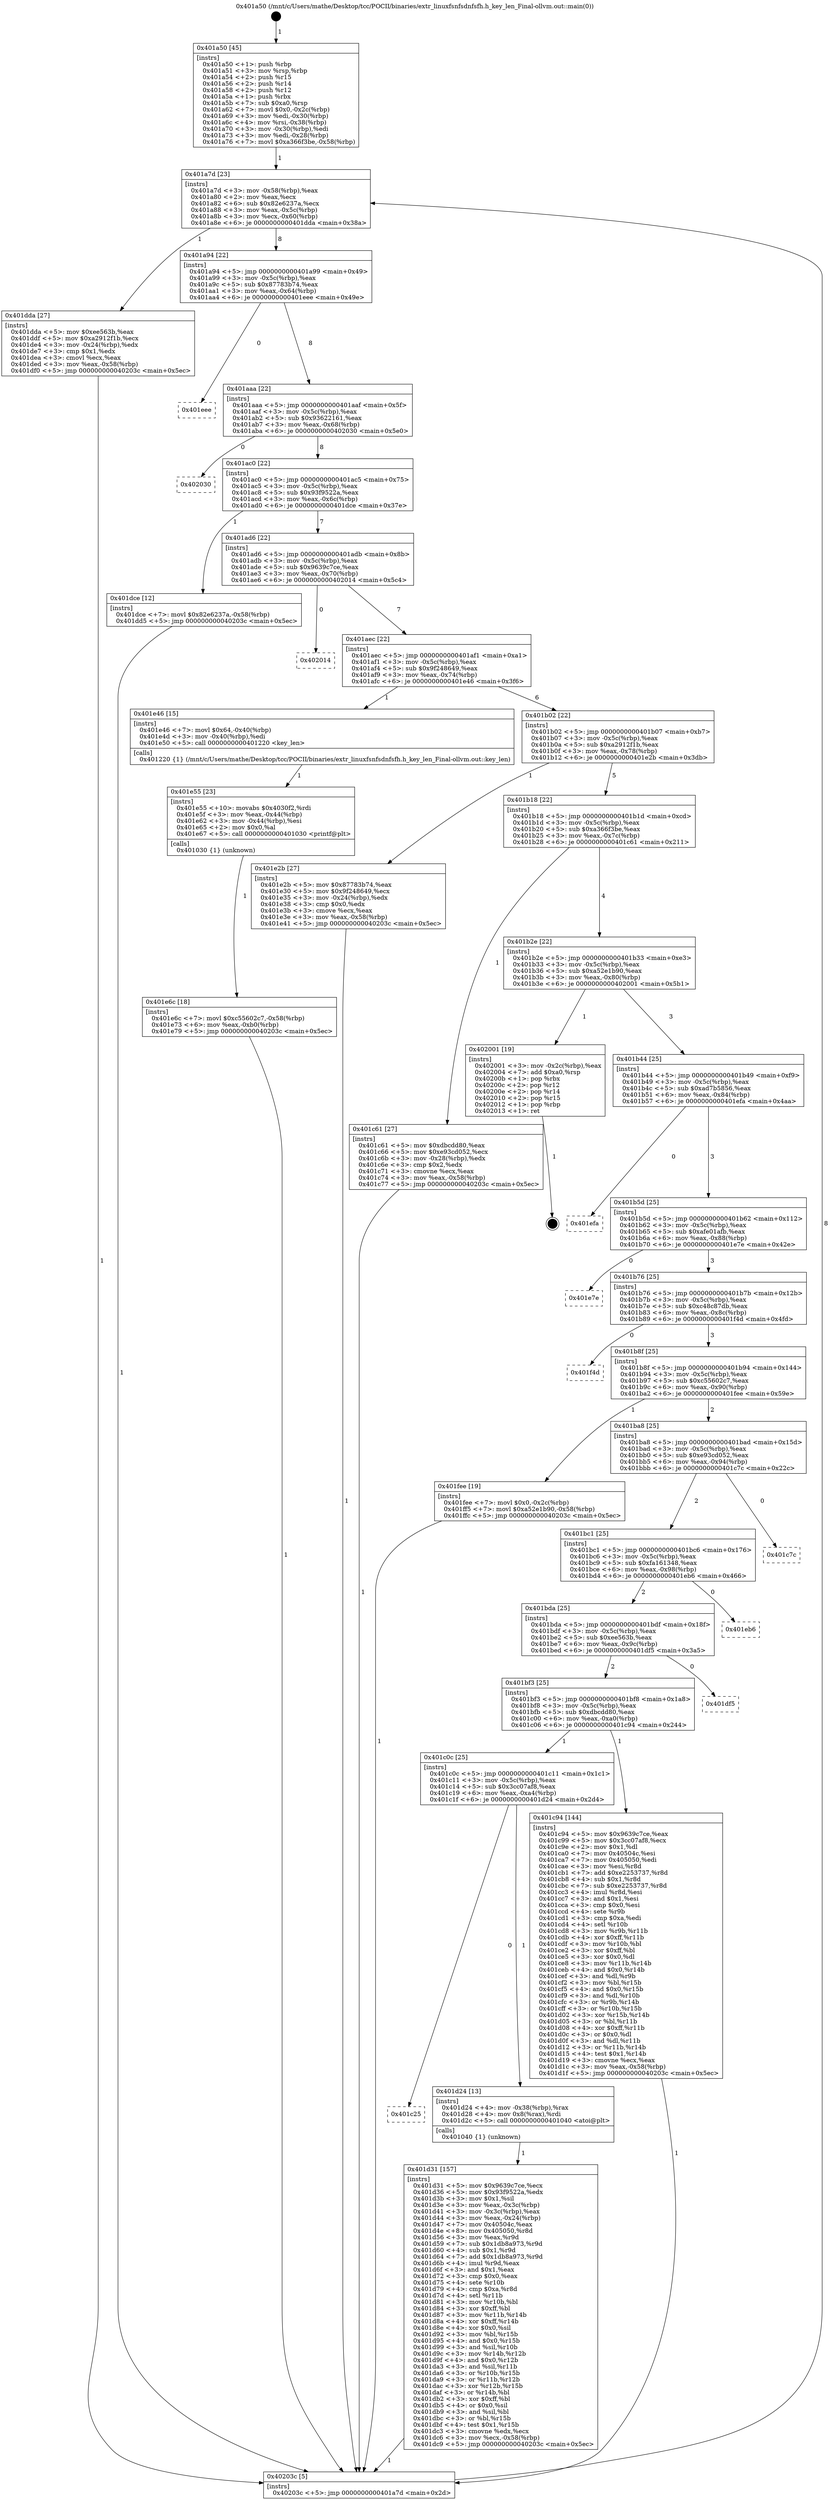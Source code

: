 digraph "0x401a50" {
  label = "0x401a50 (/mnt/c/Users/mathe/Desktop/tcc/POCII/binaries/extr_linuxfsnfsdnfsfh.h_key_len_Final-ollvm.out::main(0))"
  labelloc = "t"
  node[shape=record]

  Entry [label="",width=0.3,height=0.3,shape=circle,fillcolor=black,style=filled]
  "0x401a7d" [label="{
     0x401a7d [23]\l
     | [instrs]\l
     &nbsp;&nbsp;0x401a7d \<+3\>: mov -0x58(%rbp),%eax\l
     &nbsp;&nbsp;0x401a80 \<+2\>: mov %eax,%ecx\l
     &nbsp;&nbsp;0x401a82 \<+6\>: sub $0x82e6237a,%ecx\l
     &nbsp;&nbsp;0x401a88 \<+3\>: mov %eax,-0x5c(%rbp)\l
     &nbsp;&nbsp;0x401a8b \<+3\>: mov %ecx,-0x60(%rbp)\l
     &nbsp;&nbsp;0x401a8e \<+6\>: je 0000000000401dda \<main+0x38a\>\l
  }"]
  "0x401dda" [label="{
     0x401dda [27]\l
     | [instrs]\l
     &nbsp;&nbsp;0x401dda \<+5\>: mov $0xee563b,%eax\l
     &nbsp;&nbsp;0x401ddf \<+5\>: mov $0xa2912f1b,%ecx\l
     &nbsp;&nbsp;0x401de4 \<+3\>: mov -0x24(%rbp),%edx\l
     &nbsp;&nbsp;0x401de7 \<+3\>: cmp $0x1,%edx\l
     &nbsp;&nbsp;0x401dea \<+3\>: cmovl %ecx,%eax\l
     &nbsp;&nbsp;0x401ded \<+3\>: mov %eax,-0x58(%rbp)\l
     &nbsp;&nbsp;0x401df0 \<+5\>: jmp 000000000040203c \<main+0x5ec\>\l
  }"]
  "0x401a94" [label="{
     0x401a94 [22]\l
     | [instrs]\l
     &nbsp;&nbsp;0x401a94 \<+5\>: jmp 0000000000401a99 \<main+0x49\>\l
     &nbsp;&nbsp;0x401a99 \<+3\>: mov -0x5c(%rbp),%eax\l
     &nbsp;&nbsp;0x401a9c \<+5\>: sub $0x87783b74,%eax\l
     &nbsp;&nbsp;0x401aa1 \<+3\>: mov %eax,-0x64(%rbp)\l
     &nbsp;&nbsp;0x401aa4 \<+6\>: je 0000000000401eee \<main+0x49e\>\l
  }"]
  Exit [label="",width=0.3,height=0.3,shape=circle,fillcolor=black,style=filled,peripheries=2]
  "0x401eee" [label="{
     0x401eee\l
  }", style=dashed]
  "0x401aaa" [label="{
     0x401aaa [22]\l
     | [instrs]\l
     &nbsp;&nbsp;0x401aaa \<+5\>: jmp 0000000000401aaf \<main+0x5f\>\l
     &nbsp;&nbsp;0x401aaf \<+3\>: mov -0x5c(%rbp),%eax\l
     &nbsp;&nbsp;0x401ab2 \<+5\>: sub $0x93622161,%eax\l
     &nbsp;&nbsp;0x401ab7 \<+3\>: mov %eax,-0x68(%rbp)\l
     &nbsp;&nbsp;0x401aba \<+6\>: je 0000000000402030 \<main+0x5e0\>\l
  }"]
  "0x401e6c" [label="{
     0x401e6c [18]\l
     | [instrs]\l
     &nbsp;&nbsp;0x401e6c \<+7\>: movl $0xc55602c7,-0x58(%rbp)\l
     &nbsp;&nbsp;0x401e73 \<+6\>: mov %eax,-0xb0(%rbp)\l
     &nbsp;&nbsp;0x401e79 \<+5\>: jmp 000000000040203c \<main+0x5ec\>\l
  }"]
  "0x402030" [label="{
     0x402030\l
  }", style=dashed]
  "0x401ac0" [label="{
     0x401ac0 [22]\l
     | [instrs]\l
     &nbsp;&nbsp;0x401ac0 \<+5\>: jmp 0000000000401ac5 \<main+0x75\>\l
     &nbsp;&nbsp;0x401ac5 \<+3\>: mov -0x5c(%rbp),%eax\l
     &nbsp;&nbsp;0x401ac8 \<+5\>: sub $0x93f9522a,%eax\l
     &nbsp;&nbsp;0x401acd \<+3\>: mov %eax,-0x6c(%rbp)\l
     &nbsp;&nbsp;0x401ad0 \<+6\>: je 0000000000401dce \<main+0x37e\>\l
  }"]
  "0x401e55" [label="{
     0x401e55 [23]\l
     | [instrs]\l
     &nbsp;&nbsp;0x401e55 \<+10\>: movabs $0x4030f2,%rdi\l
     &nbsp;&nbsp;0x401e5f \<+3\>: mov %eax,-0x44(%rbp)\l
     &nbsp;&nbsp;0x401e62 \<+3\>: mov -0x44(%rbp),%esi\l
     &nbsp;&nbsp;0x401e65 \<+2\>: mov $0x0,%al\l
     &nbsp;&nbsp;0x401e67 \<+5\>: call 0000000000401030 \<printf@plt\>\l
     | [calls]\l
     &nbsp;&nbsp;0x401030 \{1\} (unknown)\l
  }"]
  "0x401dce" [label="{
     0x401dce [12]\l
     | [instrs]\l
     &nbsp;&nbsp;0x401dce \<+7\>: movl $0x82e6237a,-0x58(%rbp)\l
     &nbsp;&nbsp;0x401dd5 \<+5\>: jmp 000000000040203c \<main+0x5ec\>\l
  }"]
  "0x401ad6" [label="{
     0x401ad6 [22]\l
     | [instrs]\l
     &nbsp;&nbsp;0x401ad6 \<+5\>: jmp 0000000000401adb \<main+0x8b\>\l
     &nbsp;&nbsp;0x401adb \<+3\>: mov -0x5c(%rbp),%eax\l
     &nbsp;&nbsp;0x401ade \<+5\>: sub $0x9639c7ce,%eax\l
     &nbsp;&nbsp;0x401ae3 \<+3\>: mov %eax,-0x70(%rbp)\l
     &nbsp;&nbsp;0x401ae6 \<+6\>: je 0000000000402014 \<main+0x5c4\>\l
  }"]
  "0x401d31" [label="{
     0x401d31 [157]\l
     | [instrs]\l
     &nbsp;&nbsp;0x401d31 \<+5\>: mov $0x9639c7ce,%ecx\l
     &nbsp;&nbsp;0x401d36 \<+5\>: mov $0x93f9522a,%edx\l
     &nbsp;&nbsp;0x401d3b \<+3\>: mov $0x1,%sil\l
     &nbsp;&nbsp;0x401d3e \<+3\>: mov %eax,-0x3c(%rbp)\l
     &nbsp;&nbsp;0x401d41 \<+3\>: mov -0x3c(%rbp),%eax\l
     &nbsp;&nbsp;0x401d44 \<+3\>: mov %eax,-0x24(%rbp)\l
     &nbsp;&nbsp;0x401d47 \<+7\>: mov 0x40504c,%eax\l
     &nbsp;&nbsp;0x401d4e \<+8\>: mov 0x405050,%r8d\l
     &nbsp;&nbsp;0x401d56 \<+3\>: mov %eax,%r9d\l
     &nbsp;&nbsp;0x401d59 \<+7\>: sub $0x1db8a973,%r9d\l
     &nbsp;&nbsp;0x401d60 \<+4\>: sub $0x1,%r9d\l
     &nbsp;&nbsp;0x401d64 \<+7\>: add $0x1db8a973,%r9d\l
     &nbsp;&nbsp;0x401d6b \<+4\>: imul %r9d,%eax\l
     &nbsp;&nbsp;0x401d6f \<+3\>: and $0x1,%eax\l
     &nbsp;&nbsp;0x401d72 \<+3\>: cmp $0x0,%eax\l
     &nbsp;&nbsp;0x401d75 \<+4\>: sete %r10b\l
     &nbsp;&nbsp;0x401d79 \<+4\>: cmp $0xa,%r8d\l
     &nbsp;&nbsp;0x401d7d \<+4\>: setl %r11b\l
     &nbsp;&nbsp;0x401d81 \<+3\>: mov %r10b,%bl\l
     &nbsp;&nbsp;0x401d84 \<+3\>: xor $0xff,%bl\l
     &nbsp;&nbsp;0x401d87 \<+3\>: mov %r11b,%r14b\l
     &nbsp;&nbsp;0x401d8a \<+4\>: xor $0xff,%r14b\l
     &nbsp;&nbsp;0x401d8e \<+4\>: xor $0x0,%sil\l
     &nbsp;&nbsp;0x401d92 \<+3\>: mov %bl,%r15b\l
     &nbsp;&nbsp;0x401d95 \<+4\>: and $0x0,%r15b\l
     &nbsp;&nbsp;0x401d99 \<+3\>: and %sil,%r10b\l
     &nbsp;&nbsp;0x401d9c \<+3\>: mov %r14b,%r12b\l
     &nbsp;&nbsp;0x401d9f \<+4\>: and $0x0,%r12b\l
     &nbsp;&nbsp;0x401da3 \<+3\>: and %sil,%r11b\l
     &nbsp;&nbsp;0x401da6 \<+3\>: or %r10b,%r15b\l
     &nbsp;&nbsp;0x401da9 \<+3\>: or %r11b,%r12b\l
     &nbsp;&nbsp;0x401dac \<+3\>: xor %r12b,%r15b\l
     &nbsp;&nbsp;0x401daf \<+3\>: or %r14b,%bl\l
     &nbsp;&nbsp;0x401db2 \<+3\>: xor $0xff,%bl\l
     &nbsp;&nbsp;0x401db5 \<+4\>: or $0x0,%sil\l
     &nbsp;&nbsp;0x401db9 \<+3\>: and %sil,%bl\l
     &nbsp;&nbsp;0x401dbc \<+3\>: or %bl,%r15b\l
     &nbsp;&nbsp;0x401dbf \<+4\>: test $0x1,%r15b\l
     &nbsp;&nbsp;0x401dc3 \<+3\>: cmovne %edx,%ecx\l
     &nbsp;&nbsp;0x401dc6 \<+3\>: mov %ecx,-0x58(%rbp)\l
     &nbsp;&nbsp;0x401dc9 \<+5\>: jmp 000000000040203c \<main+0x5ec\>\l
  }"]
  "0x402014" [label="{
     0x402014\l
  }", style=dashed]
  "0x401aec" [label="{
     0x401aec [22]\l
     | [instrs]\l
     &nbsp;&nbsp;0x401aec \<+5\>: jmp 0000000000401af1 \<main+0xa1\>\l
     &nbsp;&nbsp;0x401af1 \<+3\>: mov -0x5c(%rbp),%eax\l
     &nbsp;&nbsp;0x401af4 \<+5\>: sub $0x9f248649,%eax\l
     &nbsp;&nbsp;0x401af9 \<+3\>: mov %eax,-0x74(%rbp)\l
     &nbsp;&nbsp;0x401afc \<+6\>: je 0000000000401e46 \<main+0x3f6\>\l
  }"]
  "0x401c25" [label="{
     0x401c25\l
  }", style=dashed]
  "0x401e46" [label="{
     0x401e46 [15]\l
     | [instrs]\l
     &nbsp;&nbsp;0x401e46 \<+7\>: movl $0x64,-0x40(%rbp)\l
     &nbsp;&nbsp;0x401e4d \<+3\>: mov -0x40(%rbp),%edi\l
     &nbsp;&nbsp;0x401e50 \<+5\>: call 0000000000401220 \<key_len\>\l
     | [calls]\l
     &nbsp;&nbsp;0x401220 \{1\} (/mnt/c/Users/mathe/Desktop/tcc/POCII/binaries/extr_linuxfsnfsdnfsfh.h_key_len_Final-ollvm.out::key_len)\l
  }"]
  "0x401b02" [label="{
     0x401b02 [22]\l
     | [instrs]\l
     &nbsp;&nbsp;0x401b02 \<+5\>: jmp 0000000000401b07 \<main+0xb7\>\l
     &nbsp;&nbsp;0x401b07 \<+3\>: mov -0x5c(%rbp),%eax\l
     &nbsp;&nbsp;0x401b0a \<+5\>: sub $0xa2912f1b,%eax\l
     &nbsp;&nbsp;0x401b0f \<+3\>: mov %eax,-0x78(%rbp)\l
     &nbsp;&nbsp;0x401b12 \<+6\>: je 0000000000401e2b \<main+0x3db\>\l
  }"]
  "0x401d24" [label="{
     0x401d24 [13]\l
     | [instrs]\l
     &nbsp;&nbsp;0x401d24 \<+4\>: mov -0x38(%rbp),%rax\l
     &nbsp;&nbsp;0x401d28 \<+4\>: mov 0x8(%rax),%rdi\l
     &nbsp;&nbsp;0x401d2c \<+5\>: call 0000000000401040 \<atoi@plt\>\l
     | [calls]\l
     &nbsp;&nbsp;0x401040 \{1\} (unknown)\l
  }"]
  "0x401e2b" [label="{
     0x401e2b [27]\l
     | [instrs]\l
     &nbsp;&nbsp;0x401e2b \<+5\>: mov $0x87783b74,%eax\l
     &nbsp;&nbsp;0x401e30 \<+5\>: mov $0x9f248649,%ecx\l
     &nbsp;&nbsp;0x401e35 \<+3\>: mov -0x24(%rbp),%edx\l
     &nbsp;&nbsp;0x401e38 \<+3\>: cmp $0x0,%edx\l
     &nbsp;&nbsp;0x401e3b \<+3\>: cmove %ecx,%eax\l
     &nbsp;&nbsp;0x401e3e \<+3\>: mov %eax,-0x58(%rbp)\l
     &nbsp;&nbsp;0x401e41 \<+5\>: jmp 000000000040203c \<main+0x5ec\>\l
  }"]
  "0x401b18" [label="{
     0x401b18 [22]\l
     | [instrs]\l
     &nbsp;&nbsp;0x401b18 \<+5\>: jmp 0000000000401b1d \<main+0xcd\>\l
     &nbsp;&nbsp;0x401b1d \<+3\>: mov -0x5c(%rbp),%eax\l
     &nbsp;&nbsp;0x401b20 \<+5\>: sub $0xa366f3be,%eax\l
     &nbsp;&nbsp;0x401b25 \<+3\>: mov %eax,-0x7c(%rbp)\l
     &nbsp;&nbsp;0x401b28 \<+6\>: je 0000000000401c61 \<main+0x211\>\l
  }"]
  "0x401c0c" [label="{
     0x401c0c [25]\l
     | [instrs]\l
     &nbsp;&nbsp;0x401c0c \<+5\>: jmp 0000000000401c11 \<main+0x1c1\>\l
     &nbsp;&nbsp;0x401c11 \<+3\>: mov -0x5c(%rbp),%eax\l
     &nbsp;&nbsp;0x401c14 \<+5\>: sub $0x3cc07af8,%eax\l
     &nbsp;&nbsp;0x401c19 \<+6\>: mov %eax,-0xa4(%rbp)\l
     &nbsp;&nbsp;0x401c1f \<+6\>: je 0000000000401d24 \<main+0x2d4\>\l
  }"]
  "0x401c61" [label="{
     0x401c61 [27]\l
     | [instrs]\l
     &nbsp;&nbsp;0x401c61 \<+5\>: mov $0xdbcdd80,%eax\l
     &nbsp;&nbsp;0x401c66 \<+5\>: mov $0xe93cd052,%ecx\l
     &nbsp;&nbsp;0x401c6b \<+3\>: mov -0x28(%rbp),%edx\l
     &nbsp;&nbsp;0x401c6e \<+3\>: cmp $0x2,%edx\l
     &nbsp;&nbsp;0x401c71 \<+3\>: cmovne %ecx,%eax\l
     &nbsp;&nbsp;0x401c74 \<+3\>: mov %eax,-0x58(%rbp)\l
     &nbsp;&nbsp;0x401c77 \<+5\>: jmp 000000000040203c \<main+0x5ec\>\l
  }"]
  "0x401b2e" [label="{
     0x401b2e [22]\l
     | [instrs]\l
     &nbsp;&nbsp;0x401b2e \<+5\>: jmp 0000000000401b33 \<main+0xe3\>\l
     &nbsp;&nbsp;0x401b33 \<+3\>: mov -0x5c(%rbp),%eax\l
     &nbsp;&nbsp;0x401b36 \<+5\>: sub $0xa52e1b90,%eax\l
     &nbsp;&nbsp;0x401b3b \<+3\>: mov %eax,-0x80(%rbp)\l
     &nbsp;&nbsp;0x401b3e \<+6\>: je 0000000000402001 \<main+0x5b1\>\l
  }"]
  "0x40203c" [label="{
     0x40203c [5]\l
     | [instrs]\l
     &nbsp;&nbsp;0x40203c \<+5\>: jmp 0000000000401a7d \<main+0x2d\>\l
  }"]
  "0x401a50" [label="{
     0x401a50 [45]\l
     | [instrs]\l
     &nbsp;&nbsp;0x401a50 \<+1\>: push %rbp\l
     &nbsp;&nbsp;0x401a51 \<+3\>: mov %rsp,%rbp\l
     &nbsp;&nbsp;0x401a54 \<+2\>: push %r15\l
     &nbsp;&nbsp;0x401a56 \<+2\>: push %r14\l
     &nbsp;&nbsp;0x401a58 \<+2\>: push %r12\l
     &nbsp;&nbsp;0x401a5a \<+1\>: push %rbx\l
     &nbsp;&nbsp;0x401a5b \<+7\>: sub $0xa0,%rsp\l
     &nbsp;&nbsp;0x401a62 \<+7\>: movl $0x0,-0x2c(%rbp)\l
     &nbsp;&nbsp;0x401a69 \<+3\>: mov %edi,-0x30(%rbp)\l
     &nbsp;&nbsp;0x401a6c \<+4\>: mov %rsi,-0x38(%rbp)\l
     &nbsp;&nbsp;0x401a70 \<+3\>: mov -0x30(%rbp),%edi\l
     &nbsp;&nbsp;0x401a73 \<+3\>: mov %edi,-0x28(%rbp)\l
     &nbsp;&nbsp;0x401a76 \<+7\>: movl $0xa366f3be,-0x58(%rbp)\l
  }"]
  "0x401c94" [label="{
     0x401c94 [144]\l
     | [instrs]\l
     &nbsp;&nbsp;0x401c94 \<+5\>: mov $0x9639c7ce,%eax\l
     &nbsp;&nbsp;0x401c99 \<+5\>: mov $0x3cc07af8,%ecx\l
     &nbsp;&nbsp;0x401c9e \<+2\>: mov $0x1,%dl\l
     &nbsp;&nbsp;0x401ca0 \<+7\>: mov 0x40504c,%esi\l
     &nbsp;&nbsp;0x401ca7 \<+7\>: mov 0x405050,%edi\l
     &nbsp;&nbsp;0x401cae \<+3\>: mov %esi,%r8d\l
     &nbsp;&nbsp;0x401cb1 \<+7\>: add $0xe2253737,%r8d\l
     &nbsp;&nbsp;0x401cb8 \<+4\>: sub $0x1,%r8d\l
     &nbsp;&nbsp;0x401cbc \<+7\>: sub $0xe2253737,%r8d\l
     &nbsp;&nbsp;0x401cc3 \<+4\>: imul %r8d,%esi\l
     &nbsp;&nbsp;0x401cc7 \<+3\>: and $0x1,%esi\l
     &nbsp;&nbsp;0x401cca \<+3\>: cmp $0x0,%esi\l
     &nbsp;&nbsp;0x401ccd \<+4\>: sete %r9b\l
     &nbsp;&nbsp;0x401cd1 \<+3\>: cmp $0xa,%edi\l
     &nbsp;&nbsp;0x401cd4 \<+4\>: setl %r10b\l
     &nbsp;&nbsp;0x401cd8 \<+3\>: mov %r9b,%r11b\l
     &nbsp;&nbsp;0x401cdb \<+4\>: xor $0xff,%r11b\l
     &nbsp;&nbsp;0x401cdf \<+3\>: mov %r10b,%bl\l
     &nbsp;&nbsp;0x401ce2 \<+3\>: xor $0xff,%bl\l
     &nbsp;&nbsp;0x401ce5 \<+3\>: xor $0x0,%dl\l
     &nbsp;&nbsp;0x401ce8 \<+3\>: mov %r11b,%r14b\l
     &nbsp;&nbsp;0x401ceb \<+4\>: and $0x0,%r14b\l
     &nbsp;&nbsp;0x401cef \<+3\>: and %dl,%r9b\l
     &nbsp;&nbsp;0x401cf2 \<+3\>: mov %bl,%r15b\l
     &nbsp;&nbsp;0x401cf5 \<+4\>: and $0x0,%r15b\l
     &nbsp;&nbsp;0x401cf9 \<+3\>: and %dl,%r10b\l
     &nbsp;&nbsp;0x401cfc \<+3\>: or %r9b,%r14b\l
     &nbsp;&nbsp;0x401cff \<+3\>: or %r10b,%r15b\l
     &nbsp;&nbsp;0x401d02 \<+3\>: xor %r15b,%r14b\l
     &nbsp;&nbsp;0x401d05 \<+3\>: or %bl,%r11b\l
     &nbsp;&nbsp;0x401d08 \<+4\>: xor $0xff,%r11b\l
     &nbsp;&nbsp;0x401d0c \<+3\>: or $0x0,%dl\l
     &nbsp;&nbsp;0x401d0f \<+3\>: and %dl,%r11b\l
     &nbsp;&nbsp;0x401d12 \<+3\>: or %r11b,%r14b\l
     &nbsp;&nbsp;0x401d15 \<+4\>: test $0x1,%r14b\l
     &nbsp;&nbsp;0x401d19 \<+3\>: cmovne %ecx,%eax\l
     &nbsp;&nbsp;0x401d1c \<+3\>: mov %eax,-0x58(%rbp)\l
     &nbsp;&nbsp;0x401d1f \<+5\>: jmp 000000000040203c \<main+0x5ec\>\l
  }"]
  "0x402001" [label="{
     0x402001 [19]\l
     | [instrs]\l
     &nbsp;&nbsp;0x402001 \<+3\>: mov -0x2c(%rbp),%eax\l
     &nbsp;&nbsp;0x402004 \<+7\>: add $0xa0,%rsp\l
     &nbsp;&nbsp;0x40200b \<+1\>: pop %rbx\l
     &nbsp;&nbsp;0x40200c \<+2\>: pop %r12\l
     &nbsp;&nbsp;0x40200e \<+2\>: pop %r14\l
     &nbsp;&nbsp;0x402010 \<+2\>: pop %r15\l
     &nbsp;&nbsp;0x402012 \<+1\>: pop %rbp\l
     &nbsp;&nbsp;0x402013 \<+1\>: ret\l
  }"]
  "0x401b44" [label="{
     0x401b44 [25]\l
     | [instrs]\l
     &nbsp;&nbsp;0x401b44 \<+5\>: jmp 0000000000401b49 \<main+0xf9\>\l
     &nbsp;&nbsp;0x401b49 \<+3\>: mov -0x5c(%rbp),%eax\l
     &nbsp;&nbsp;0x401b4c \<+5\>: sub $0xad7b5856,%eax\l
     &nbsp;&nbsp;0x401b51 \<+6\>: mov %eax,-0x84(%rbp)\l
     &nbsp;&nbsp;0x401b57 \<+6\>: je 0000000000401efa \<main+0x4aa\>\l
  }"]
  "0x401bf3" [label="{
     0x401bf3 [25]\l
     | [instrs]\l
     &nbsp;&nbsp;0x401bf3 \<+5\>: jmp 0000000000401bf8 \<main+0x1a8\>\l
     &nbsp;&nbsp;0x401bf8 \<+3\>: mov -0x5c(%rbp),%eax\l
     &nbsp;&nbsp;0x401bfb \<+5\>: sub $0xdbcdd80,%eax\l
     &nbsp;&nbsp;0x401c00 \<+6\>: mov %eax,-0xa0(%rbp)\l
     &nbsp;&nbsp;0x401c06 \<+6\>: je 0000000000401c94 \<main+0x244\>\l
  }"]
  "0x401efa" [label="{
     0x401efa\l
  }", style=dashed]
  "0x401b5d" [label="{
     0x401b5d [25]\l
     | [instrs]\l
     &nbsp;&nbsp;0x401b5d \<+5\>: jmp 0000000000401b62 \<main+0x112\>\l
     &nbsp;&nbsp;0x401b62 \<+3\>: mov -0x5c(%rbp),%eax\l
     &nbsp;&nbsp;0x401b65 \<+5\>: sub $0xafe01afb,%eax\l
     &nbsp;&nbsp;0x401b6a \<+6\>: mov %eax,-0x88(%rbp)\l
     &nbsp;&nbsp;0x401b70 \<+6\>: je 0000000000401e7e \<main+0x42e\>\l
  }"]
  "0x401df5" [label="{
     0x401df5\l
  }", style=dashed]
  "0x401e7e" [label="{
     0x401e7e\l
  }", style=dashed]
  "0x401b76" [label="{
     0x401b76 [25]\l
     | [instrs]\l
     &nbsp;&nbsp;0x401b76 \<+5\>: jmp 0000000000401b7b \<main+0x12b\>\l
     &nbsp;&nbsp;0x401b7b \<+3\>: mov -0x5c(%rbp),%eax\l
     &nbsp;&nbsp;0x401b7e \<+5\>: sub $0xc48c87db,%eax\l
     &nbsp;&nbsp;0x401b83 \<+6\>: mov %eax,-0x8c(%rbp)\l
     &nbsp;&nbsp;0x401b89 \<+6\>: je 0000000000401f4d \<main+0x4fd\>\l
  }"]
  "0x401bda" [label="{
     0x401bda [25]\l
     | [instrs]\l
     &nbsp;&nbsp;0x401bda \<+5\>: jmp 0000000000401bdf \<main+0x18f\>\l
     &nbsp;&nbsp;0x401bdf \<+3\>: mov -0x5c(%rbp),%eax\l
     &nbsp;&nbsp;0x401be2 \<+5\>: sub $0xee563b,%eax\l
     &nbsp;&nbsp;0x401be7 \<+6\>: mov %eax,-0x9c(%rbp)\l
     &nbsp;&nbsp;0x401bed \<+6\>: je 0000000000401df5 \<main+0x3a5\>\l
  }"]
  "0x401f4d" [label="{
     0x401f4d\l
  }", style=dashed]
  "0x401b8f" [label="{
     0x401b8f [25]\l
     | [instrs]\l
     &nbsp;&nbsp;0x401b8f \<+5\>: jmp 0000000000401b94 \<main+0x144\>\l
     &nbsp;&nbsp;0x401b94 \<+3\>: mov -0x5c(%rbp),%eax\l
     &nbsp;&nbsp;0x401b97 \<+5\>: sub $0xc55602c7,%eax\l
     &nbsp;&nbsp;0x401b9c \<+6\>: mov %eax,-0x90(%rbp)\l
     &nbsp;&nbsp;0x401ba2 \<+6\>: je 0000000000401fee \<main+0x59e\>\l
  }"]
  "0x401eb6" [label="{
     0x401eb6\l
  }", style=dashed]
  "0x401fee" [label="{
     0x401fee [19]\l
     | [instrs]\l
     &nbsp;&nbsp;0x401fee \<+7\>: movl $0x0,-0x2c(%rbp)\l
     &nbsp;&nbsp;0x401ff5 \<+7\>: movl $0xa52e1b90,-0x58(%rbp)\l
     &nbsp;&nbsp;0x401ffc \<+5\>: jmp 000000000040203c \<main+0x5ec\>\l
  }"]
  "0x401ba8" [label="{
     0x401ba8 [25]\l
     | [instrs]\l
     &nbsp;&nbsp;0x401ba8 \<+5\>: jmp 0000000000401bad \<main+0x15d\>\l
     &nbsp;&nbsp;0x401bad \<+3\>: mov -0x5c(%rbp),%eax\l
     &nbsp;&nbsp;0x401bb0 \<+5\>: sub $0xe93cd052,%eax\l
     &nbsp;&nbsp;0x401bb5 \<+6\>: mov %eax,-0x94(%rbp)\l
     &nbsp;&nbsp;0x401bbb \<+6\>: je 0000000000401c7c \<main+0x22c\>\l
  }"]
  "0x401bc1" [label="{
     0x401bc1 [25]\l
     | [instrs]\l
     &nbsp;&nbsp;0x401bc1 \<+5\>: jmp 0000000000401bc6 \<main+0x176\>\l
     &nbsp;&nbsp;0x401bc6 \<+3\>: mov -0x5c(%rbp),%eax\l
     &nbsp;&nbsp;0x401bc9 \<+5\>: sub $0xfa161348,%eax\l
     &nbsp;&nbsp;0x401bce \<+6\>: mov %eax,-0x98(%rbp)\l
     &nbsp;&nbsp;0x401bd4 \<+6\>: je 0000000000401eb6 \<main+0x466\>\l
  }"]
  "0x401c7c" [label="{
     0x401c7c\l
  }", style=dashed]
  Entry -> "0x401a50" [label=" 1"]
  "0x401a7d" -> "0x401dda" [label=" 1"]
  "0x401a7d" -> "0x401a94" [label=" 8"]
  "0x402001" -> Exit [label=" 1"]
  "0x401a94" -> "0x401eee" [label=" 0"]
  "0x401a94" -> "0x401aaa" [label=" 8"]
  "0x401fee" -> "0x40203c" [label=" 1"]
  "0x401aaa" -> "0x402030" [label=" 0"]
  "0x401aaa" -> "0x401ac0" [label=" 8"]
  "0x401e6c" -> "0x40203c" [label=" 1"]
  "0x401ac0" -> "0x401dce" [label=" 1"]
  "0x401ac0" -> "0x401ad6" [label=" 7"]
  "0x401e55" -> "0x401e6c" [label=" 1"]
  "0x401ad6" -> "0x402014" [label=" 0"]
  "0x401ad6" -> "0x401aec" [label=" 7"]
  "0x401e46" -> "0x401e55" [label=" 1"]
  "0x401aec" -> "0x401e46" [label=" 1"]
  "0x401aec" -> "0x401b02" [label=" 6"]
  "0x401e2b" -> "0x40203c" [label=" 1"]
  "0x401b02" -> "0x401e2b" [label=" 1"]
  "0x401b02" -> "0x401b18" [label=" 5"]
  "0x401dda" -> "0x40203c" [label=" 1"]
  "0x401b18" -> "0x401c61" [label=" 1"]
  "0x401b18" -> "0x401b2e" [label=" 4"]
  "0x401c61" -> "0x40203c" [label=" 1"]
  "0x401a50" -> "0x401a7d" [label=" 1"]
  "0x40203c" -> "0x401a7d" [label=" 8"]
  "0x401d31" -> "0x40203c" [label=" 1"]
  "0x401b2e" -> "0x402001" [label=" 1"]
  "0x401b2e" -> "0x401b44" [label=" 3"]
  "0x401d24" -> "0x401d31" [label=" 1"]
  "0x401b44" -> "0x401efa" [label=" 0"]
  "0x401b44" -> "0x401b5d" [label=" 3"]
  "0x401c0c" -> "0x401d24" [label=" 1"]
  "0x401b5d" -> "0x401e7e" [label=" 0"]
  "0x401b5d" -> "0x401b76" [label=" 3"]
  "0x401dce" -> "0x40203c" [label=" 1"]
  "0x401b76" -> "0x401f4d" [label=" 0"]
  "0x401b76" -> "0x401b8f" [label=" 3"]
  "0x401bf3" -> "0x401c0c" [label=" 1"]
  "0x401b8f" -> "0x401fee" [label=" 1"]
  "0x401b8f" -> "0x401ba8" [label=" 2"]
  "0x401bf3" -> "0x401c94" [label=" 1"]
  "0x401ba8" -> "0x401c7c" [label=" 0"]
  "0x401ba8" -> "0x401bc1" [label=" 2"]
  "0x401c0c" -> "0x401c25" [label=" 0"]
  "0x401bc1" -> "0x401eb6" [label=" 0"]
  "0x401bc1" -> "0x401bda" [label=" 2"]
  "0x401c94" -> "0x40203c" [label=" 1"]
  "0x401bda" -> "0x401df5" [label=" 0"]
  "0x401bda" -> "0x401bf3" [label=" 2"]
}
